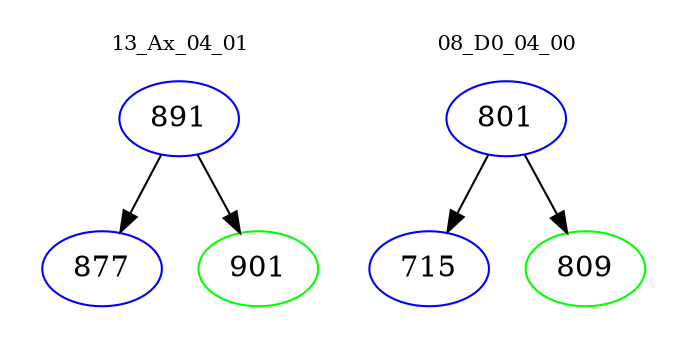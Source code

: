 digraph{
subgraph cluster_0 {
color = white
label = "13_Ax_04_01";
fontsize=10;
T0_891 [label="891", color="blue"]
T0_891 -> T0_877 [color="black"]
T0_877 [label="877", color="blue"]
T0_891 -> T0_901 [color="black"]
T0_901 [label="901", color="green"]
}
subgraph cluster_1 {
color = white
label = "08_D0_04_00";
fontsize=10;
T1_801 [label="801", color="blue"]
T1_801 -> T1_715 [color="black"]
T1_715 [label="715", color="blue"]
T1_801 -> T1_809 [color="black"]
T1_809 [label="809", color="green"]
}
}
